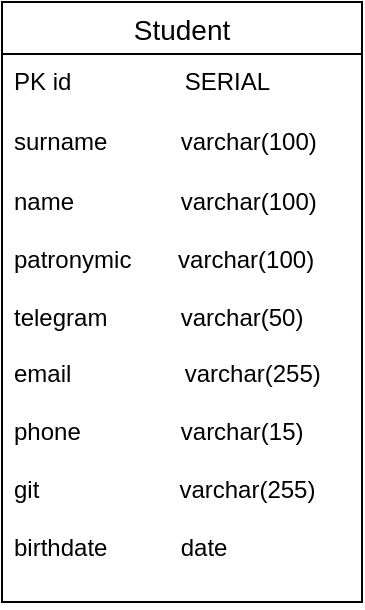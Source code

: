 <mxfile version="25.0.3">
  <diagram name="Страница — 1" id="jez8ZH8qLFXzCo0-PnYA">
    <mxGraphModel dx="955" dy="445" grid="1" gridSize="10" guides="1" tooltips="1" connect="1" arrows="1" fold="1" page="1" pageScale="1" pageWidth="827" pageHeight="1169" math="0" shadow="0">
      <root>
        <mxCell id="0" />
        <mxCell id="1" parent="0" />
        <mxCell id="KcWzvmkNcaRM9B7yiazv-14" value="Student" style="swimlane;fontStyle=0;childLayout=stackLayout;horizontal=1;startSize=26;horizontalStack=0;resizeParent=1;resizeParentMax=0;resizeLast=0;collapsible=1;marginBottom=0;align=center;fontSize=14;" vertex="1" parent="1">
          <mxGeometry x="330" y="230" width="180" height="300" as="geometry" />
        </mxCell>
        <mxCell id="KcWzvmkNcaRM9B7yiazv-15" value="PK id&amp;nbsp; &amp;nbsp; &amp;nbsp; &amp;nbsp; &amp;nbsp; &amp;nbsp; &amp;nbsp; &amp;nbsp; &amp;nbsp;SERIAL" style="text;strokeColor=none;fillColor=none;spacingLeft=4;spacingRight=4;overflow=hidden;rotatable=0;points=[[0,0.5],[1,0.5]];portConstraint=eastwest;fontSize=12;whiteSpace=wrap;html=1;" vertex="1" parent="KcWzvmkNcaRM9B7yiazv-14">
          <mxGeometry y="26" width="180" height="30" as="geometry" />
        </mxCell>
        <mxCell id="KcWzvmkNcaRM9B7yiazv-16" value="surname&amp;nbsp; &amp;nbsp; &amp;nbsp; &amp;nbsp; &amp;nbsp; &amp;nbsp;varchar(100)" style="text;strokeColor=none;fillColor=none;spacingLeft=4;spacingRight=4;overflow=hidden;rotatable=0;points=[[0,0.5],[1,0.5]];portConstraint=eastwest;fontSize=12;whiteSpace=wrap;html=1;" vertex="1" parent="KcWzvmkNcaRM9B7yiazv-14">
          <mxGeometry y="56" width="180" height="30" as="geometry" />
        </mxCell>
        <mxCell id="KcWzvmkNcaRM9B7yiazv-17" value="name&amp;nbsp; &amp;nbsp; &amp;nbsp; &amp;nbsp; &amp;nbsp; &amp;nbsp; &amp;nbsp; &amp;nbsp; varchar(100)&lt;div&gt;&lt;br&gt;&lt;/div&gt;&lt;div&gt;patronymic&amp;nbsp; &amp;nbsp; &amp;nbsp; &amp;nbsp;&lt;span style=&quot;background-color: initial;&quot;&gt;varchar(100)&lt;/span&gt;&lt;/div&gt;&lt;div&gt;&lt;br&gt;&lt;/div&gt;&lt;div&gt;telegram&amp;nbsp; &amp;nbsp; &amp;nbsp; &amp;nbsp; &amp;nbsp; &amp;nbsp;&lt;span style=&quot;background-color: initial;&quot;&gt;varchar(50)&lt;/span&gt;&lt;/div&gt;&lt;div&gt;&lt;br&gt;&lt;/div&gt;&lt;div&gt;email&amp;nbsp; &amp;nbsp; &amp;nbsp; &amp;nbsp; &amp;nbsp; &amp;nbsp; &amp;nbsp; &amp;nbsp; &amp;nbsp;&lt;span style=&quot;background-color: initial;&quot;&gt;varchar(255)&lt;/span&gt;&lt;/div&gt;&lt;div&gt;&lt;br&gt;&lt;/div&gt;&lt;div&gt;phone&amp;nbsp; &amp;nbsp; &amp;nbsp; &amp;nbsp; &amp;nbsp; &amp;nbsp; &amp;nbsp; &amp;nbsp;&lt;span style=&quot;background-color: initial;&quot;&gt;varchar(15)&lt;/span&gt;&lt;/div&gt;&lt;div&gt;&lt;br&gt;&lt;/div&gt;&lt;div&gt;git&amp;nbsp; &amp;nbsp; &amp;nbsp; &amp;nbsp; &amp;nbsp; &amp;nbsp; &amp;nbsp; &amp;nbsp; &amp;nbsp; &amp;nbsp; &amp;nbsp;&lt;span style=&quot;background-color: initial;&quot;&gt;varchar(255)&lt;/span&gt;&lt;/div&gt;&lt;div&gt;&lt;br&gt;&lt;/div&gt;&lt;div&gt;birthdate&amp;nbsp; &amp;nbsp; &amp;nbsp; &amp;nbsp; &amp;nbsp; &amp;nbsp;date&lt;/div&gt;&lt;div&gt;&lt;br&gt;&lt;/div&gt;&lt;div&gt;&lt;br&gt;&lt;/div&gt;&lt;div&gt;&lt;div&gt;&lt;br&gt;&lt;/div&gt;&lt;/div&gt;" style="text;strokeColor=none;fillColor=none;spacingLeft=4;spacingRight=4;overflow=hidden;rotatable=0;points=[[0,0.5],[1,0.5]];portConstraint=eastwest;fontSize=12;whiteSpace=wrap;html=1;" vertex="1" parent="KcWzvmkNcaRM9B7yiazv-14">
          <mxGeometry y="86" width="180" height="214" as="geometry" />
        </mxCell>
      </root>
    </mxGraphModel>
  </diagram>
</mxfile>
